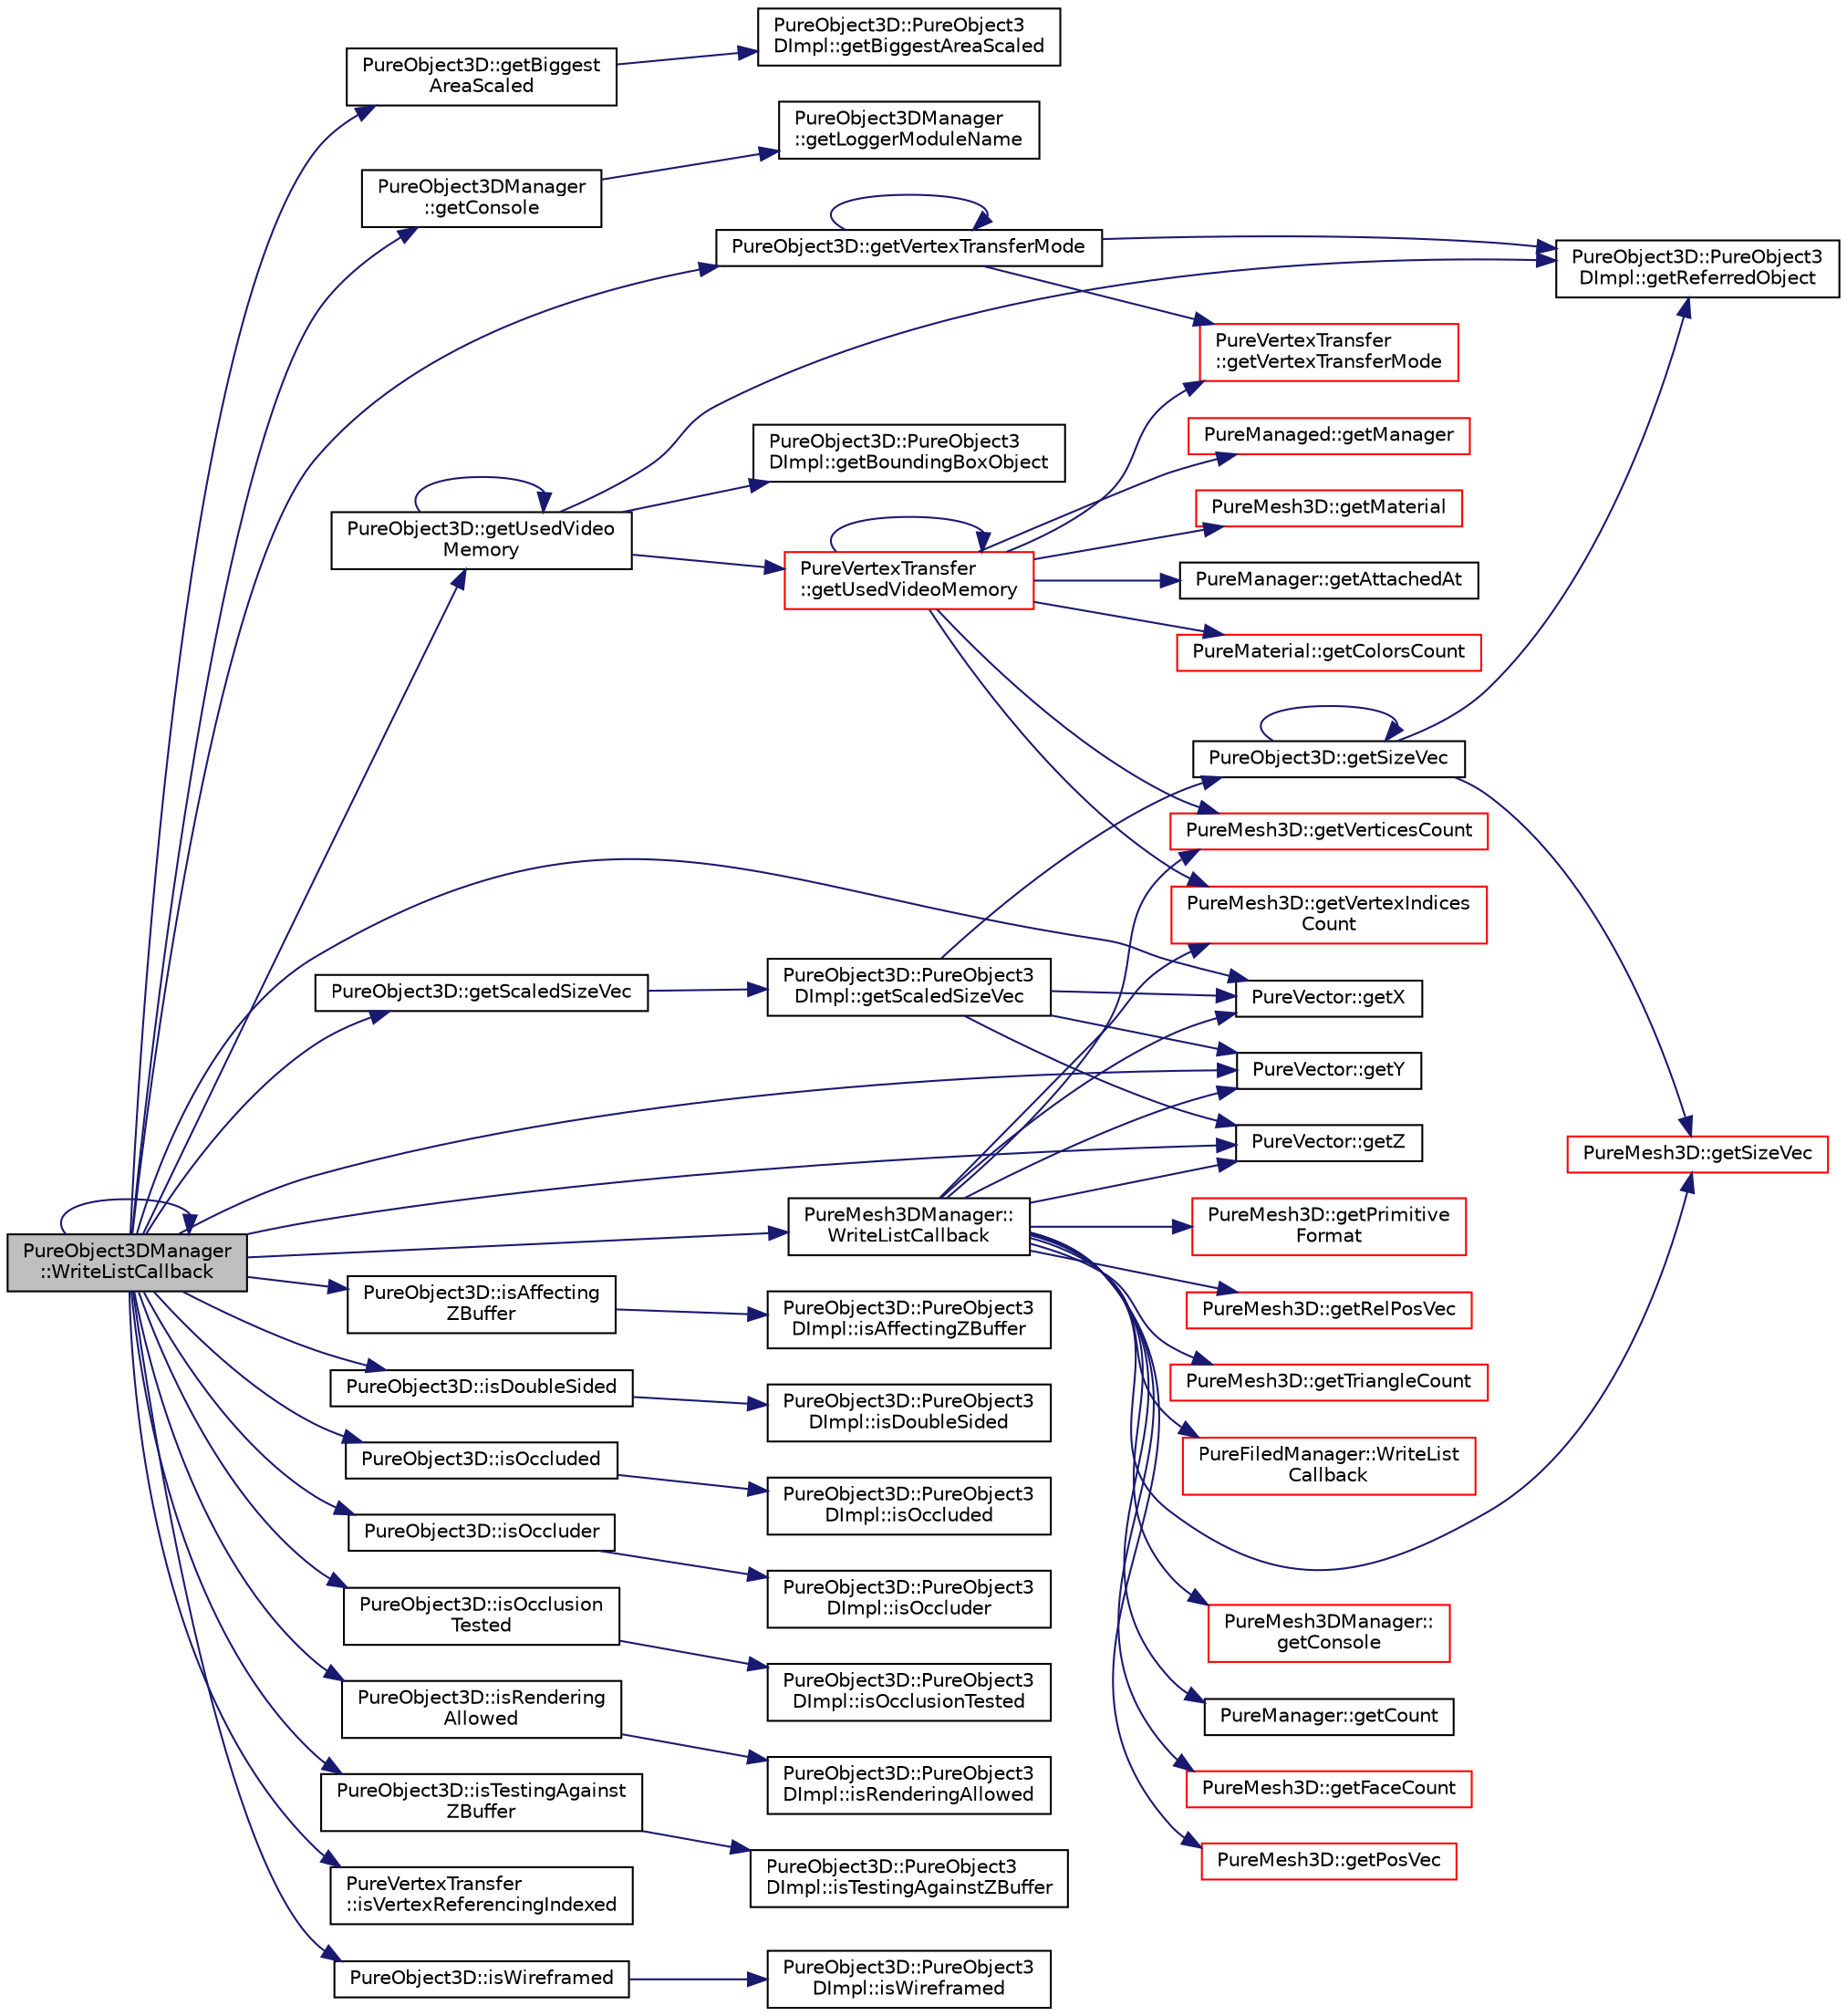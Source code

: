 digraph "PureObject3DManager::WriteListCallback"
{
 // LATEX_PDF_SIZE
  edge [fontname="Helvetica",fontsize="10",labelfontname="Helvetica",labelfontsize="10"];
  node [fontname="Helvetica",fontsize="10",shape=record];
  rankdir="LR";
  Node1 [label="PureObject3DManager\l::WriteListCallback",height=0.2,width=0.4,color="black", fillcolor="grey75", style="filled", fontcolor="black",tooltip="From PureManager, printing filename."];
  Node1 -> Node2 [color="midnightblue",fontsize="10",style="solid",fontname="Helvetica"];
  Node2 [label="PureObject3D::getBiggest\lAreaScaled",height=0.2,width=0.4,color="black", fillcolor="white", style="filled",URL="$class_pure_object3_d.html#a64a254d2fd2fc5a94851d006aa0762df",tooltip="Gets the biggest area of the object on either plane (XY, XZ or YZ), scaled by current scaling factor."];
  Node2 -> Node3 [color="midnightblue",fontsize="10",style="solid",fontname="Helvetica"];
  Node3 [label="PureObject3D::PureObject3\lDImpl::getBiggestAreaScaled",height=0.2,width=0.4,color="black", fillcolor="white", style="filled",URL="$class_pure_object3_d_1_1_pure_object3_d_impl.html#ac973b31232de2b4c3d279d1370bdec9a",tooltip=" "];
  Node1 -> Node4 [color="midnightblue",fontsize="10",style="solid",fontname="Helvetica"];
  Node4 [label="PureObject3DManager\l::getConsole",height=0.2,width=0.4,color="black", fillcolor="white", style="filled",URL="$class_pure_object3_d_manager.html#afb94a1dfb3075ce854524df521449151",tooltip="Returns access to console preset with logger module name as this class."];
  Node4 -> Node5 [color="midnightblue",fontsize="10",style="solid",fontname="Helvetica"];
  Node5 [label="PureObject3DManager\l::getLoggerModuleName",height=0.2,width=0.4,color="black", fillcolor="white", style="filled",URL="$class_pure_object3_d_manager.html#a592db0634ee49d57ef17db4cdc07a3b7",tooltip="Returns the logger module name of this class."];
  Node1 -> Node6 [color="midnightblue",fontsize="10",style="solid",fontname="Helvetica"];
  Node6 [label="PureObject3D::getScaledSizeVec",height=0.2,width=0.4,color="black", fillcolor="white", style="filled",URL="$class_pure_object3_d.html#a051d1533921097d4bc18c1615be35414",tooltip="Gets the real sizes considering the geometry size calculated from vertex data and the current scaling..."];
  Node6 -> Node7 [color="midnightblue",fontsize="10",style="solid",fontname="Helvetica"];
  Node7 [label="PureObject3D::PureObject3\lDImpl::getScaledSizeVec",height=0.2,width=0.4,color="black", fillcolor="white", style="filled",URL="$class_pure_object3_d_1_1_pure_object3_d_impl.html#ae200ed7ee833272735fe7f4016079654",tooltip=" "];
  Node7 -> Node8 [color="midnightblue",fontsize="10",style="solid",fontname="Helvetica"];
  Node8 [label="PureObject3D::getSizeVec",height=0.2,width=0.4,color="black", fillcolor="white", style="filled",URL="$class_pure_object3_d.html#a154f23ff3caed57f1c8046500fc13302",tooltip="Gets the base sizes."];
  Node8 -> Node9 [color="midnightblue",fontsize="10",style="solid",fontname="Helvetica"];
  Node9 [label="PureObject3D::PureObject3\lDImpl::getReferredObject",height=0.2,width=0.4,color="black", fillcolor="white", style="filled",URL="$class_pure_object3_d_1_1_pure_object3_d_impl.html#a40d9f6688f4f5c505ca45cb476c36eec",tooltip=" "];
  Node8 -> Node10 [color="midnightblue",fontsize="10",style="solid",fontname="Helvetica"];
  Node10 [label="PureMesh3D::getSizeVec",height=0.2,width=0.4,color="red", fillcolor="white", style="filled",URL="$class_pure_mesh3_d.html#aa84b10d4822eb9f89e2ef789af6f3ddc",tooltip="Gets the base sizes."];
  Node8 -> Node8 [color="midnightblue",fontsize="10",style="solid",fontname="Helvetica"];
  Node7 -> Node12 [color="midnightblue",fontsize="10",style="solid",fontname="Helvetica"];
  Node12 [label="PureVector::getX",height=0.2,width=0.4,color="black", fillcolor="white", style="filled",URL="$class_pure_vector.html#a1671b6f7232f6cacd5b25e2e0078caa8",tooltip="Gets the X-coordinate."];
  Node7 -> Node13 [color="midnightblue",fontsize="10",style="solid",fontname="Helvetica"];
  Node13 [label="PureVector::getY",height=0.2,width=0.4,color="black", fillcolor="white", style="filled",URL="$class_pure_vector.html#ad3f280e052c74e30635f16def6f3fdff",tooltip="Gets the Y-coordinate."];
  Node7 -> Node14 [color="midnightblue",fontsize="10",style="solid",fontname="Helvetica"];
  Node14 [label="PureVector::getZ",height=0.2,width=0.4,color="black", fillcolor="white", style="filled",URL="$class_pure_vector.html#a0c7e17a5a9297eeefe11ac08611f4339",tooltip="Gets the Z-coordinate."];
  Node1 -> Node15 [color="midnightblue",fontsize="10",style="solid",fontname="Helvetica"];
  Node15 [label="PureObject3D::getUsedVideo\lMemory",height=0.2,width=0.4,color="black", fillcolor="white", style="filled",URL="$class_pure_object3_d.html#a5ade8572603164e7954987b22f764560",tooltip="Gets the amount of allocated video memory."];
  Node15 -> Node16 [color="midnightblue",fontsize="10",style="solid",fontname="Helvetica"];
  Node16 [label="PureObject3D::PureObject3\lDImpl::getBoundingBoxObject",height=0.2,width=0.4,color="black", fillcolor="white", style="filled",URL="$class_pure_object3_d_1_1_pure_object3_d_impl.html#a115f9aeb18e8796570c6ff232e6c59cf",tooltip=" "];
  Node15 -> Node9 [color="midnightblue",fontsize="10",style="solid",fontname="Helvetica"];
  Node15 -> Node15 [color="midnightblue",fontsize="10",style="solid",fontname="Helvetica"];
  Node15 -> Node17 [color="midnightblue",fontsize="10",style="solid",fontname="Helvetica"];
  Node17 [label="PureVertexTransfer\l::getUsedVideoMemory",height=0.2,width=0.4,color="red", fillcolor="white", style="filled",URL="$class_pure_vertex_transfer.html#aec78156769eec9dd67388fe423d3b7ec",tooltip="Gets the amount of allocated video memory."];
  Node17 -> Node18 [color="midnightblue",fontsize="10",style="solid",fontname="Helvetica"];
  Node18 [label="PureManager::getAttachedAt",height=0.2,width=0.4,color="black", fillcolor="white", style="filled",URL="$class_pure_manager.html#a9dc649f2708925167bec9d35c5cd1dac",tooltip="Gets the pointer to the managed at the given index."];
  Node17 -> Node19 [color="midnightblue",fontsize="10",style="solid",fontname="Helvetica"];
  Node19 [label="PureMaterial::getColorsCount",height=0.2,width=0.4,color="red", fillcolor="white", style="filled",URL="$class_pure_material.html#a4d4ee8ec3453d5b7504356d8ec843d00",tooltip="Gets the number of colors on the specified level."];
  Node17 -> Node21 [color="midnightblue",fontsize="10",style="solid",fontname="Helvetica"];
  Node21 [label="PureManaged::getManager",height=0.2,width=0.4,color="red", fillcolor="white", style="filled",URL="$class_pure_managed.html#abdbf454069faf3fd78488df29fe285a8",tooltip="Gets the manager of the managed."];
  Node17 -> Node23 [color="midnightblue",fontsize="10",style="solid",fontname="Helvetica"];
  Node23 [label="PureMesh3D::getMaterial",height=0.2,width=0.4,color="red", fillcolor="white", style="filled",URL="$class_pure_mesh3_d.html#a5a24f2851af802c62d43f211828302ce",tooltip="Gets the material."];
  Node17 -> Node17 [color="midnightblue",fontsize="10",style="solid",fontname="Helvetica"];
  Node17 -> Node33 [color="midnightblue",fontsize="10",style="solid",fontname="Helvetica"];
  Node33 [label="PureMesh3D::getVertexIndices\lCount",height=0.2,width=0.4,color="red", fillcolor="white", style="filled",URL="$class_pure_mesh3_d.html#a93642a1526f1150a42da2d968a3950ae",tooltip="Gets the number of total vertex indices."];
  Node17 -> Node37 [color="midnightblue",fontsize="10",style="solid",fontname="Helvetica"];
  Node37 [label="PureVertexTransfer\l::getVertexTransferMode",height=0.2,width=0.4,color="red", fillcolor="white", style="filled",URL="$class_pure_vertex_transfer.html#ac8d8a6a5d03525627a3a70e3985b5f76",tooltip="Gets vertex transfer mode."];
  Node17 -> Node39 [color="midnightblue",fontsize="10",style="solid",fontname="Helvetica"];
  Node39 [label="PureMesh3D::getVerticesCount",height=0.2,width=0.4,color="red", fillcolor="white", style="filled",URL="$class_pure_mesh3_d.html#ae5fc700fc0e53e323551bb0747f3cbb5",tooltip="Gets the number of total vertices."];
  Node1 -> Node42 [color="midnightblue",fontsize="10",style="solid",fontname="Helvetica"];
  Node42 [label="PureObject3D::getVertexTransferMode",height=0.2,width=0.4,color="black", fillcolor="white", style="filled",URL="$class_pure_object3_d.html#aafebad758af06a3c608f8cbc20545228",tooltip="Gets vertex transfer mode."];
  Node42 -> Node9 [color="midnightblue",fontsize="10",style="solid",fontname="Helvetica"];
  Node42 -> Node42 [color="midnightblue",fontsize="10",style="solid",fontname="Helvetica"];
  Node42 -> Node37 [color="midnightblue",fontsize="10",style="solid",fontname="Helvetica"];
  Node1 -> Node12 [color="midnightblue",fontsize="10",style="solid",fontname="Helvetica"];
  Node1 -> Node13 [color="midnightblue",fontsize="10",style="solid",fontname="Helvetica"];
  Node1 -> Node14 [color="midnightblue",fontsize="10",style="solid",fontname="Helvetica"];
  Node1 -> Node43 [color="midnightblue",fontsize="10",style="solid",fontname="Helvetica"];
  Node43 [label="PureObject3D::isAffecting\lZBuffer",height=0.2,width=0.4,color="black", fillcolor="white", style="filled",URL="$class_pure_object3_d.html#a1d51f67fa13dde31113edaa80645221a",tooltip="Gets whether we write to the Z-Buffer while rendering."];
  Node43 -> Node44 [color="midnightblue",fontsize="10",style="solid",fontname="Helvetica"];
  Node44 [label="PureObject3D::PureObject3\lDImpl::isAffectingZBuffer",height=0.2,width=0.4,color="black", fillcolor="white", style="filled",URL="$class_pure_object3_d_1_1_pure_object3_d_impl.html#a8c3b655ab945c1f5e0e98f40bc742fc2",tooltip=" "];
  Node1 -> Node45 [color="midnightblue",fontsize="10",style="solid",fontname="Helvetica"];
  Node45 [label="PureObject3D::isDoubleSided",height=0.2,width=0.4,color="black", fillcolor="white", style="filled",URL="$class_pure_object3_d.html#a4be9a8064a8da679e737f67b0f77b048",tooltip="Gets the double sided state."];
  Node45 -> Node46 [color="midnightblue",fontsize="10",style="solid",fontname="Helvetica"];
  Node46 [label="PureObject3D::PureObject3\lDImpl::isDoubleSided",height=0.2,width=0.4,color="black", fillcolor="white", style="filled",URL="$class_pure_object3_d_1_1_pure_object3_d_impl.html#a9cada7636cbf11d8b0a580ab61874c64",tooltip=" "];
  Node1 -> Node47 [color="midnightblue",fontsize="10",style="solid",fontname="Helvetica"];
  Node47 [label="PureObject3D::isOccluded",height=0.2,width=0.4,color="black", fillcolor="white", style="filled",URL="$class_pure_object3_d.html#a9cffd76678803cfe6906236a24eb6664",tooltip="Gets whether this object was occluded or not based on the last finished occlusion test."];
  Node47 -> Node48 [color="midnightblue",fontsize="10",style="solid",fontname="Helvetica"];
  Node48 [label="PureObject3D::PureObject3\lDImpl::isOccluded",height=0.2,width=0.4,color="black", fillcolor="white", style="filled",URL="$class_pure_object3_d_1_1_pure_object3_d_impl.html#a1846c143acdb3bc79236b1721025c32d",tooltip=" "];
  Node1 -> Node49 [color="midnightblue",fontsize="10",style="solid",fontname="Helvetica"];
  Node49 [label="PureObject3D::isOccluder",height=0.2,width=0.4,color="black", fillcolor="white", style="filled",URL="$class_pure_object3_d.html#af542e7deb1c80b0a3382c2ededa3121c",tooltip="Gets whether this object should be considered as an occluder during rendering."];
  Node49 -> Node50 [color="midnightblue",fontsize="10",style="solid",fontname="Helvetica"];
  Node50 [label="PureObject3D::PureObject3\lDImpl::isOccluder",height=0.2,width=0.4,color="black", fillcolor="white", style="filled",URL="$class_pure_object3_d_1_1_pure_object3_d_impl.html#ae36022b4a72908449cf8a6e0ecf2eec1",tooltip=" "];
  Node1 -> Node51 [color="midnightblue",fontsize="10",style="solid",fontname="Helvetica"];
  Node51 [label="PureObject3D::isOcclusion\lTested",height=0.2,width=0.4,color="black", fillcolor="white", style="filled",URL="$class_pure_object3_d.html#a7718ebe0f775ef5710cb2c9ec4c7c5ac",tooltip="Gets whether this object is being tested if it is occluded or not."];
  Node51 -> Node52 [color="midnightblue",fontsize="10",style="solid",fontname="Helvetica"];
  Node52 [label="PureObject3D::PureObject3\lDImpl::isOcclusionTested",height=0.2,width=0.4,color="black", fillcolor="white", style="filled",URL="$class_pure_object3_d_1_1_pure_object3_d_impl.html#ab9596fc897039e3655a32f1ff7ab627d",tooltip=" "];
  Node1 -> Node53 [color="midnightblue",fontsize="10",style="solid",fontname="Helvetica"];
  Node53 [label="PureObject3D::isRendering\lAllowed",height=0.2,width=0.4,color="black", fillcolor="white", style="filled",URL="$class_pure_object3_d.html#a201bcb9211c6f628a57b265979091950",tooltip="Gets if rendering is allowed."];
  Node53 -> Node54 [color="midnightblue",fontsize="10",style="solid",fontname="Helvetica"];
  Node54 [label="PureObject3D::PureObject3\lDImpl::isRenderingAllowed",height=0.2,width=0.4,color="black", fillcolor="white", style="filled",URL="$class_pure_object3_d_1_1_pure_object3_d_impl.html#a3ebad391eaa5df9a40a207fbacc0573e",tooltip=" "];
  Node1 -> Node55 [color="midnightblue",fontsize="10",style="solid",fontname="Helvetica"];
  Node55 [label="PureObject3D::isTestingAgainst\lZBuffer",height=0.2,width=0.4,color="black", fillcolor="white", style="filled",URL="$class_pure_object3_d.html#a57e072df62b46969d2d50e79d332795c",tooltip="Gets whether we test against the Z-Buffer while rendering."];
  Node55 -> Node56 [color="midnightblue",fontsize="10",style="solid",fontname="Helvetica"];
  Node56 [label="PureObject3D::PureObject3\lDImpl::isTestingAgainstZBuffer",height=0.2,width=0.4,color="black", fillcolor="white", style="filled",URL="$class_pure_object3_d_1_1_pure_object3_d_impl.html#a9842010929dee80c0db55ce3b0de5219",tooltip=" "];
  Node1 -> Node57 [color="midnightblue",fontsize="10",style="solid",fontname="Helvetica"];
  Node57 [label="PureVertexTransfer\l::isVertexReferencingIndexed",height=0.2,width=0.4,color="black", fillcolor="white", style="filled",URL="$class_pure_vertex_transfer.html#adb937021312b8528a943af6395d40c5b",tooltip="Tells whether the given Vertex Transfer Mode references vertices by indexing."];
  Node1 -> Node58 [color="midnightblue",fontsize="10",style="solid",fontname="Helvetica"];
  Node58 [label="PureObject3D::isWireframed",height=0.2,width=0.4,color="black", fillcolor="white", style="filled",URL="$class_pure_object3_d.html#afae195cfb4fd547e21719cf608be1ae2",tooltip="Gets the wireframed state."];
  Node58 -> Node59 [color="midnightblue",fontsize="10",style="solid",fontname="Helvetica"];
  Node59 [label="PureObject3D::PureObject3\lDImpl::isWireframed",height=0.2,width=0.4,color="black", fillcolor="white", style="filled",URL="$class_pure_object3_d_1_1_pure_object3_d_impl.html#adc6f6cc2c26aaa6eda00cc03d068ad4b",tooltip=" "];
  Node1 -> Node60 [color="midnightblue",fontsize="10",style="solid",fontname="Helvetica"];
  Node60 [label="PureMesh3DManager::\lWriteListCallback",height=0.2,width=0.4,color="black", fillcolor="white", style="filled",URL="$class_pure_mesh3_d_manager.html#a1f206b2e188a139aa8aed6f5618e1471",tooltip="From PureManager, printing filename."];
  Node60 -> Node61 [color="midnightblue",fontsize="10",style="solid",fontname="Helvetica"];
  Node61 [label="PureMesh3DManager::\lgetConsole",height=0.2,width=0.4,color="red", fillcolor="white", style="filled",URL="$class_pure_mesh3_d_manager.html#acd3d76e7e8912fb0a2a143570cbb6239",tooltip="Returns access to console preset with logger module name as this class."];
  Node60 -> Node63 [color="midnightblue",fontsize="10",style="solid",fontname="Helvetica"];
  Node63 [label="PureManager::getCount",height=0.2,width=0.4,color="black", fillcolor="white", style="filled",URL="$class_pure_manager.html#a00243cdb714c13e7a80ad2b4d2640d72",tooltip="Gets the number of managed objects."];
  Node60 -> Node64 [color="midnightblue",fontsize="10",style="solid",fontname="Helvetica"];
  Node64 [label="PureMesh3D::getFaceCount",height=0.2,width=0.4,color="red", fillcolor="white", style="filled",URL="$class_pure_mesh3_d.html#ad5b59d94fa4b71e9c5a0edfc46086d1c",tooltip="Gets the number of faces/polygons formed by the vertices."];
  Node60 -> Node66 [color="midnightblue",fontsize="10",style="solid",fontname="Helvetica"];
  Node66 [label="PureMesh3D::getPosVec",height=0.2,width=0.4,color="red", fillcolor="white", style="filled",URL="$class_pure_mesh3_d.html#a6a0d521719d2afacba9fe360df5ff670",tooltip="Gets the position."];
  Node60 -> Node68 [color="midnightblue",fontsize="10",style="solid",fontname="Helvetica"];
  Node68 [label="PureMesh3D::getPrimitive\lFormat",height=0.2,width=0.4,color="red", fillcolor="white", style="filled",URL="$class_pure_mesh3_d.html#a3701121e3b7d126ae4f11fcbb67e7c36",tooltip="Gets the primitives' format."];
  Node60 -> Node70 [color="midnightblue",fontsize="10",style="solid",fontname="Helvetica"];
  Node70 [label="PureMesh3D::getRelPosVec",height=0.2,width=0.4,color="red", fillcolor="white", style="filled",URL="$class_pure_mesh3_d.html#a2050abb84096e06307ddf6d3b09a1ab7",tooltip="Gets the mesh-local relative position."];
  Node60 -> Node10 [color="midnightblue",fontsize="10",style="solid",fontname="Helvetica"];
  Node60 -> Node72 [color="midnightblue",fontsize="10",style="solid",fontname="Helvetica"];
  Node72 [label="PureMesh3D::getTriangleCount",height=0.2,width=0.4,color="red", fillcolor="white", style="filled",URL="$class_pure_mesh3_d.html#a877e6cec7b2ce821872a243415f77f7d",tooltip="Gets the number of triangles formed by the vertices."];
  Node60 -> Node33 [color="midnightblue",fontsize="10",style="solid",fontname="Helvetica"];
  Node60 -> Node39 [color="midnightblue",fontsize="10",style="solid",fontname="Helvetica"];
  Node60 -> Node12 [color="midnightblue",fontsize="10",style="solid",fontname="Helvetica"];
  Node60 -> Node13 [color="midnightblue",fontsize="10",style="solid",fontname="Helvetica"];
  Node60 -> Node14 [color="midnightblue",fontsize="10",style="solid",fontname="Helvetica"];
  Node60 -> Node74 [color="midnightblue",fontsize="10",style="solid",fontname="Helvetica"];
  Node74 [label="PureFiledManager::WriteList\lCallback",height=0.2,width=0.4,color="red", fillcolor="white", style="filled",URL="$class_pure_filed_manager.html#a2eb4a6c983efab5fd4eabe4395b625ef",tooltip="From PureManager, printing filename."];
  Node1 -> Node1 [color="midnightblue",fontsize="10",style="solid",fontname="Helvetica"];
}
